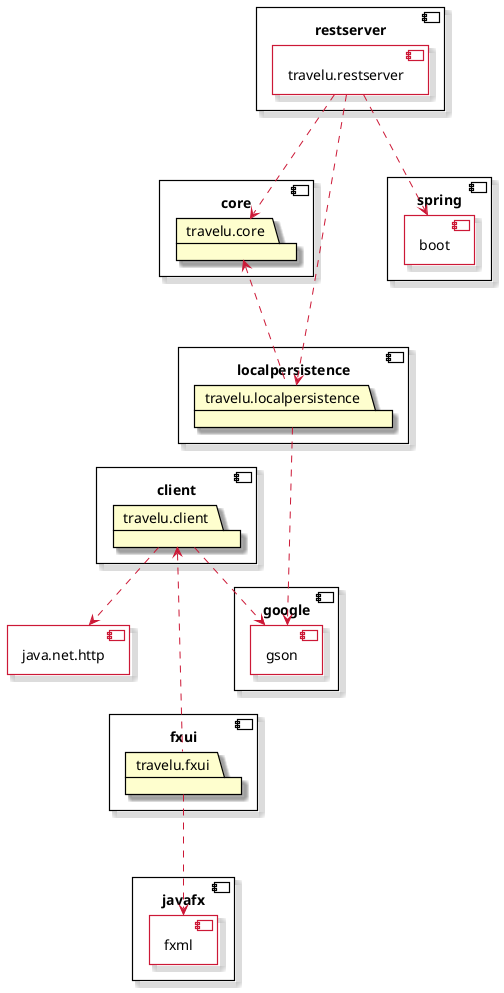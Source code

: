 @startuml packageDiagram
skin rose

component restserver {
  [travelu.restserver] <<inside>>
}

component fxui {
  package travelu.fxui {
}
}

component core {
  package travelu.core {
}
}

component localpersistence {
  package travelu.localpersistence {
}
}

component client {
  package travelu.client {
}
}

component spring {
  [boot] <<inside>>
}

component javafx {
  [fxml] <<inside>>
}

component google {
  [gson] <<inside>>
}

component java.net.http <<inside>> {
}
skinparam Component {
  BackgroundColor transparent
  BorderColor black
  BorderColor<<inside>> #cc1836
}

skinparam ComponentBorderThickness 1.2
skinparam PackageBorderThickness 1.2
skinparam PackageBorderColor black
skinparam ArrowColor #cc1836

HIDE <<inside>> stereotype

travelu.client <... travelu.fxui
travelu.client ..> gson
travelu.client ..> java.net.http
travelu.fxui ...> fxml
travelu.localpersistence ...> gson
travelu.core <... travelu.localpersistence
travelu.restserver ...> travelu.core
travelu.restserver ...> boot
travelu.restserver ...> travelu.localpersistence
@enduml